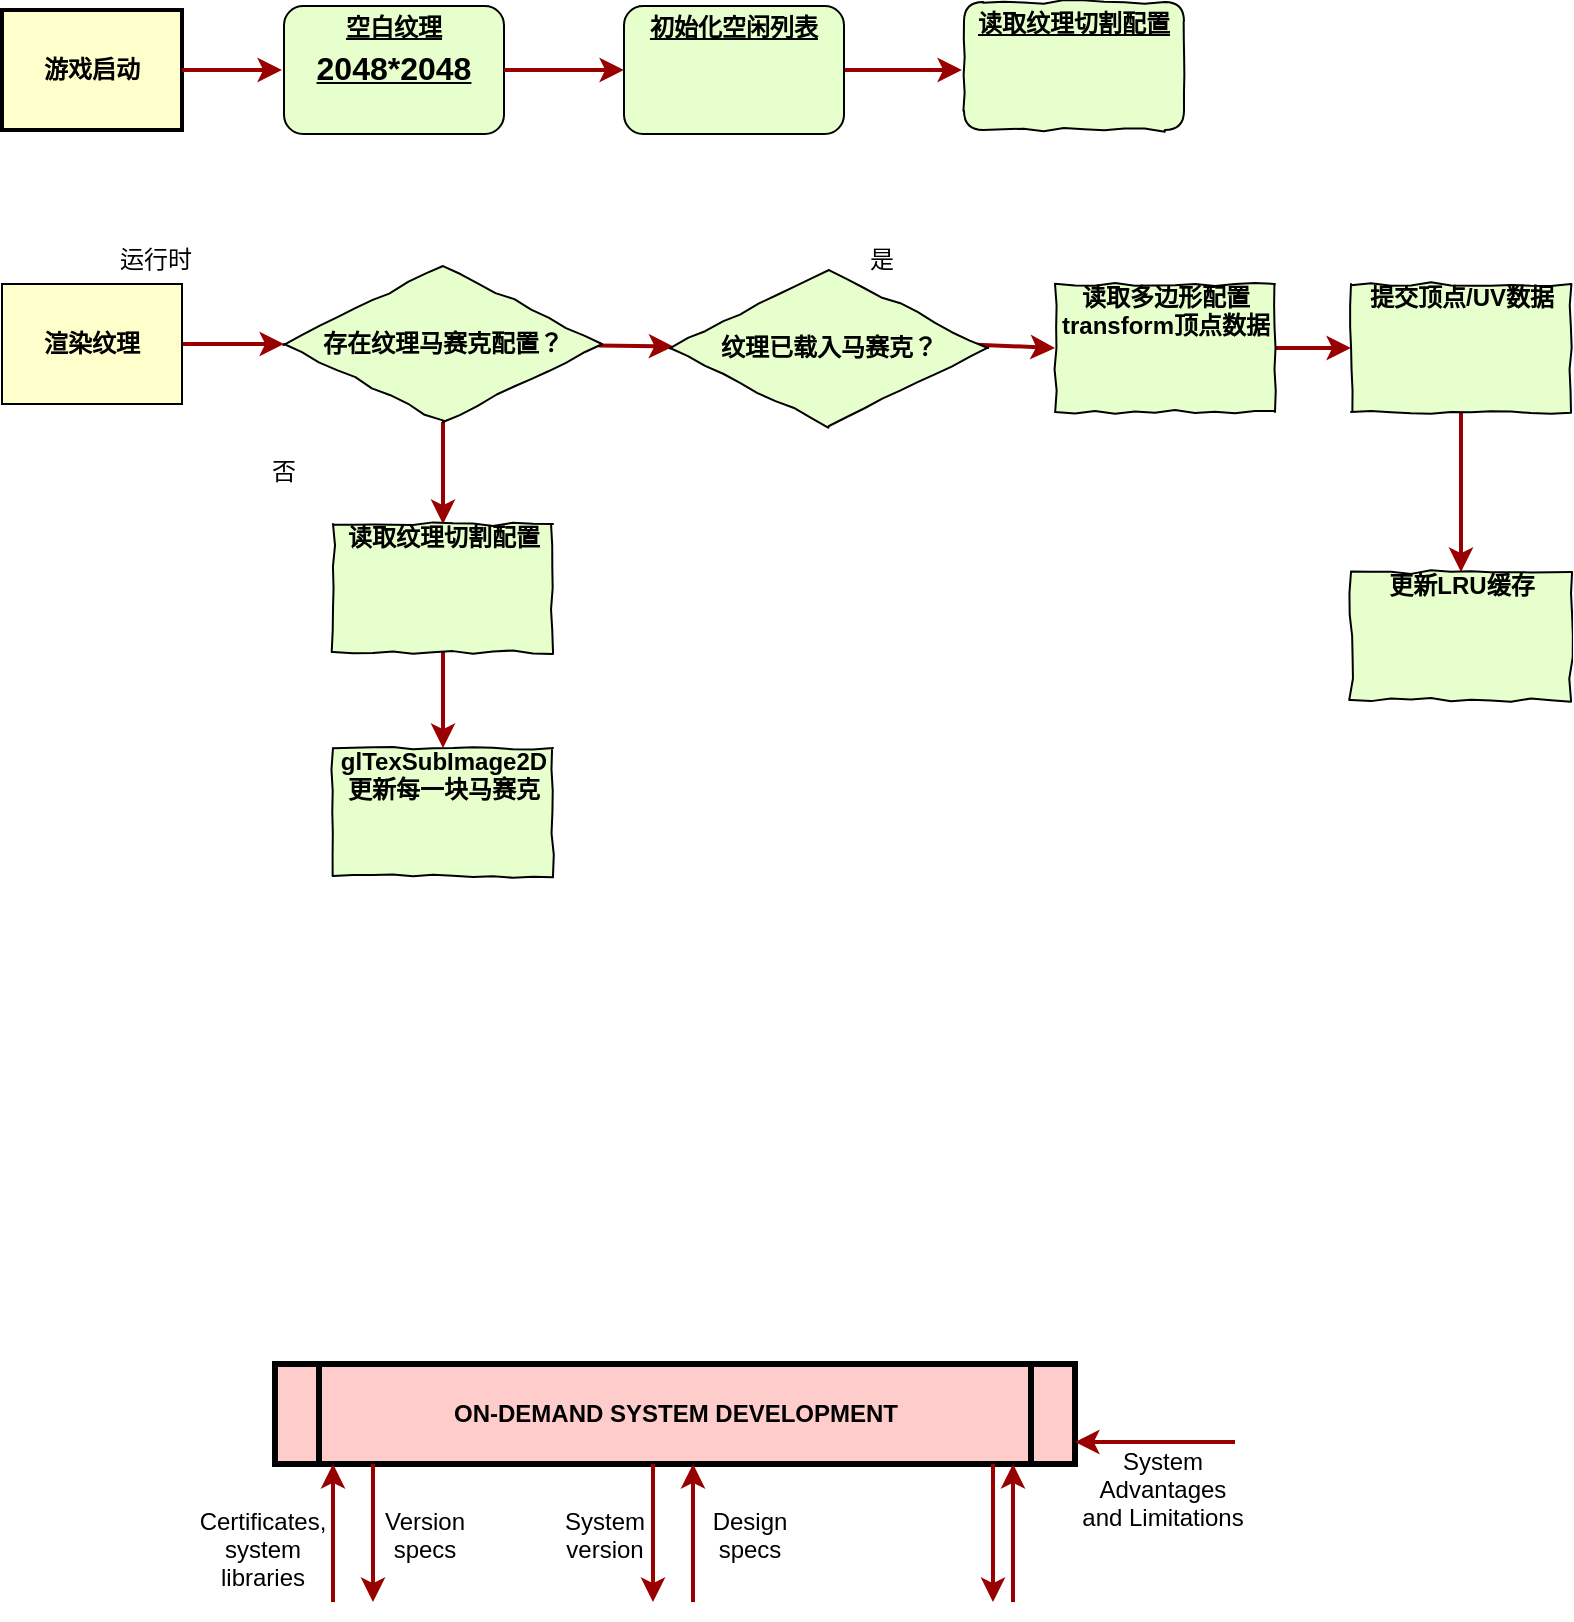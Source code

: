 <mxfile pages="1" version="11.2.4" type="github"><diagram name="Page-1" id="c7558073-3199-34d8-9f00-42111426c3f3"><mxGraphModel dx="891" dy="576" grid="1" gridSize="10" guides="1" tooltips="1" connect="1" arrows="1" fold="1" page="1" pageScale="1" pageWidth="826" pageHeight="1169" background="#ffffff" math="0" shadow="0"><root><mxCell id="0"/><mxCell id="1" parent="0"/><mxCell id="2" value="&lt;p style=&quot;margin: 0px ; margin-top: 4px ; text-align: center ; text-decoration: underline&quot;&gt;空白纹理&lt;/p&gt;&lt;p style=&quot;margin: 0px ; margin-top: 4px ; text-align: center ; text-decoration: underline&quot;&gt;&lt;font style=&quot;font-size: 16px&quot;&gt;2048*2048&lt;/font&gt;&lt;/p&gt;" style="verticalAlign=middle;align=center;overflow=fill;fontSize=12;fontFamily=Helvetica;html=1;rounded=1;fontStyle=1;strokeWidth=1;fillColor=#E6FFCC" parent="1" vertex="1"><mxGeometry x="181" y="101" width="110" height="64" as="geometry"/></mxCell><mxCell id="4" value="游戏启动" style="whiteSpace=wrap;align=center;verticalAlign=middle;fontStyle=1;strokeWidth=2;fillColor=#FFFFCC" parent="1" vertex="1"><mxGeometry x="40" y="103" width="90" height="60" as="geometry"/></mxCell><mxCell id="5" value="ON-DEMAND SYSTEM DEVELOPMENT" style="shape=process;whiteSpace=wrap;align=center;verticalAlign=middle;size=0.055;fontStyle=1;strokeWidth=3;fillColor=#FFCCCC" parent="1" vertex="1"><mxGeometry x="176.5" y="780" width="400" height="50" as="geometry"/></mxCell><mxCell id="37" value="" style="edgeStyle=none;noEdgeStyle=1;strokeColor=#990000;strokeWidth=2" parent="1" source="4" edge="1"><mxGeometry width="100" height="100" relative="1" as="geometry"><mxPoint x="280" y="42" as="sourcePoint"/><mxPoint x="180" y="133" as="targetPoint"/></mxGeometry></mxCell><mxCell id="73" value="" style="edgeStyle=elbowEdgeStyle;elbow=vertical;strokeColor=#990000;strokeWidth=2" parent="1" target="5" edge="1"><mxGeometry width="100" height="100" relative="1" as="geometry"><mxPoint x="656.5" y="819" as="sourcePoint"/><mxPoint x="535.5" y="789" as="targetPoint"/><Array as="points"><mxPoint x="625.5" y="819"/></Array></mxGeometry></mxCell><mxCell id="75" value="System &#10;Advantages &#10;and Limitations" style="text;spacingTop=-5;align=center" parent="1" vertex="1"><mxGeometry x="605.5" y="820.0" width="30" height="20" as="geometry"/></mxCell><mxCell id="76" value="" style="edgeStyle=elbowEdgeStyle;elbow=horizontal;strokeColor=#990000;strokeWidth=2" parent="1" target="5" edge="1"><mxGeometry width="100" height="100" relative="1" as="geometry"><mxPoint x="545.5" y="899" as="sourcePoint"/><mxPoint x="495.5" y="869" as="targetPoint"/><Array as="points"><mxPoint x="545.5" y="859"/></Array></mxGeometry></mxCell><mxCell id="77" value="" style="edgeStyle=elbowEdgeStyle;elbow=horizontal;strokeColor=#990000;strokeWidth=2" parent="1" source="5" edge="1"><mxGeometry width="100" height="100" relative="1" as="geometry"><mxPoint x="375.5" y="979" as="sourcePoint"/><mxPoint x="535.5" y="899" as="targetPoint"/><Array as="points"><mxPoint x="535.5" y="869"/></Array></mxGeometry></mxCell><mxCell id="88" value="" style="edgeStyle=elbowEdgeStyle;elbow=horizontal;strokeColor=#990000;strokeWidth=2" parent="1" source="5" edge="1"><mxGeometry width="100" height="100" relative="1" as="geometry"><mxPoint x="25.5" y="889" as="sourcePoint"/><mxPoint x="365.5" y="899" as="targetPoint"/><Array as="points"><mxPoint x="365.5" y="859"/></Array></mxGeometry></mxCell><mxCell id="89" value="" style="edgeStyle=elbowEdgeStyle;elbow=horizontal;strokeColor=#990000;strokeWidth=2" parent="1" target="5" edge="1"><mxGeometry width="100" height="100" relative="1" as="geometry"><mxPoint x="385.5" y="899" as="sourcePoint"/><mxPoint x="135.5" y="799" as="targetPoint"/><Array as="points"><mxPoint x="385.5" y="859"/></Array></mxGeometry></mxCell><mxCell id="90" value="Version&#10;specs" style="text;spacingTop=-5;align=center" parent="1" vertex="1"><mxGeometry x="236.5" y="850" width="30" height="20" as="geometry"/></mxCell><mxCell id="91" value="Certificates,&#10;system&#10;libraries" style="text;spacingTop=-5;align=center" parent="1" vertex="1"><mxGeometry x="155.5" y="850.0" width="30" height="20" as="geometry"/></mxCell><mxCell id="92" value="" style="edgeStyle=elbowEdgeStyle;elbow=horizontal;strokeColor=#990000;strokeWidth=2" parent="1" source="5" edge="1"><mxGeometry width="100" height="100" relative="1" as="geometry"><mxPoint x="5.5" y="889" as="sourcePoint"/><mxPoint x="225.5" y="899" as="targetPoint"/><Array as="points"><mxPoint x="225.5" y="859"/></Array></mxGeometry></mxCell><mxCell id="93" value="" style="edgeStyle=elbowEdgeStyle;elbow=horizontal;strokeColor=#990000;strokeWidth=2" parent="1" target="5" edge="1"><mxGeometry width="100" height="100" relative="1" as="geometry"><mxPoint x="205.5" y="899" as="sourcePoint"/><mxPoint x="115.5" y="799" as="targetPoint"/><Array as="points"><mxPoint x="205.5" y="859"/></Array></mxGeometry></mxCell><mxCell id="95" value="Design&#10;specs" style="text;spacingTop=-5;align=center" parent="1" vertex="1"><mxGeometry x="399.0" y="850.0" width="30" height="20" as="geometry"/></mxCell><mxCell id="96" value="System&#10;version" style="text;spacingTop=-5;align=center" parent="1" vertex="1"><mxGeometry x="326.5" y="850" width="30" height="20" as="geometry"/></mxCell><mxCell id="Ya-IRal7ZvJ_JEofP9fp-98" value="" style="edgeStyle=none;noEdgeStyle=1;strokeColor=#990000;strokeWidth=2;exitX=1;exitY=0.5;exitDx=0;exitDy=0;" parent="1" source="2" edge="1" target="b0LK3URDOiDDCZ83941C-96"><mxGeometry width="100" height="100" relative="1" as="geometry"><mxPoint x="350" y="112" as="sourcePoint"/><mxPoint x="350" y="133" as="targetPoint"/></mxGeometry></mxCell><mxCell id="b0LK3URDOiDDCZ83941C-102" style="edgeStyle=none;orthogonalLoop=1;jettySize=auto;html=1;exitX=1;exitY=0.5;exitDx=0;exitDy=0;strokeColor=#990000;strokeWidth=2;" edge="1" parent="1" source="b0LK3URDOiDDCZ83941C-96"><mxGeometry relative="1" as="geometry"><mxPoint x="520" y="133" as="targetPoint"/></mxGeometry></mxCell><mxCell id="b0LK3URDOiDDCZ83941C-96" value="&lt;p style=&quot;margin: 0px ; margin-top: 4px ; text-align: center ; text-decoration: underline&quot;&gt;初始化空闲列表&lt;/p&gt;" style="verticalAlign=middle;align=center;overflow=fill;fontSize=12;fontFamily=Helvetica;html=1;rounded=1;fontStyle=1;strokeWidth=1;fillColor=#E6FFCC;strokeColor=#000000;" vertex="1" parent="1"><mxGeometry x="351" y="101" width="110" height="64" as="geometry"/></mxCell><mxCell id="b0LK3URDOiDDCZ83941C-103" value="&lt;p style=&quot;margin: 0px ; margin-top: 4px ; text-align: center ; text-decoration: underline&quot;&gt;读取纹理切割配置&lt;/p&gt;" style="verticalAlign=middle;align=center;overflow=fill;fontSize=12;fontFamily=Helvetica;html=1;rounded=1;fontStyle=1;strokeWidth=1;fillColor=#E6FFCC;comic=1;" vertex="1" parent="1"><mxGeometry x="521" y="99" width="110" height="64" as="geometry"/></mxCell><mxCell id="b0LK3URDOiDDCZ83941C-104" style="edgeStyle=none;orthogonalLoop=1;jettySize=auto;html=1;entryX=0;entryY=0.5;entryDx=0;entryDy=0;strokeColor=#990000;strokeWidth=2;" edge="1" parent="1" source="b0LK3URDOiDDCZ83941C-103" target="b0LK3URDOiDDCZ83941C-103"><mxGeometry relative="1" as="geometry"/></mxCell><mxCell id="b0LK3URDOiDDCZ83941C-109" style="edgeStyle=none;orthogonalLoop=1;jettySize=auto;html=1;exitX=0.5;exitY=0;exitDx=0;exitDy=0;strokeColor=#990000;strokeWidth=2;entryX=0;entryY=0.5;entryDx=0;entryDy=0;" edge="1" parent="1" target="b0LK3URDOiDDCZ83941C-121"><mxGeometry relative="1" as="geometry"><mxPoint x="501.5" y="268" as="targetPoint"/><mxPoint x="471.5" y="268" as="sourcePoint"/></mxGeometry></mxCell><mxCell id="b0LK3URDOiDDCZ83941C-117" value="" style="edgeStyle=none;orthogonalLoop=1;jettySize=auto;html=1;strokeColor=#990000;strokeWidth=2;entryX=0.5;entryY=0;entryDx=0;entryDy=0;" edge="1" parent="1" source="b0LK3URDOiDDCZ83941C-105" target="b0LK3URDOiDDCZ83941C-128"><mxGeometry relative="1" as="geometry"><mxPoint x="261" y="360" as="targetPoint"/></mxGeometry></mxCell><mxCell id="b0LK3URDOiDDCZ83941C-131" value="" style="edgeStyle=none;orthogonalLoop=1;jettySize=auto;html=1;strokeColor=#990000;strokeWidth=2;" edge="1" parent="1" source="b0LK3URDOiDDCZ83941C-105" target="b0LK3URDOiDDCZ83941C-130"><mxGeometry relative="1" as="geometry"/></mxCell><mxCell id="b0LK3URDOiDDCZ83941C-105" value="存在纹理马赛克配置？" style="rhombus;whiteSpace=wrap;html=1;rotation=0;direction=south;fillColor=#E6FFCC;shadow=0;comic=1;fontStyle=1" vertex="1" parent="1"><mxGeometry x="181" y="231" width="159" height="78" as="geometry"/></mxCell><mxCell id="b0LK3URDOiDDCZ83941C-130" value="纹理已载入马赛克？" style="rhombus;whiteSpace=wrap;html=1;rotation=0;direction=south;fillColor=#E6FFCC;shadow=0;comic=1;fontStyle=1" vertex="1" parent="1"><mxGeometry x="374" y="233" width="159" height="78" as="geometry"/></mxCell><mxCell id="b0LK3URDOiDDCZ83941C-107" style="edgeStyle=none;orthogonalLoop=1;jettySize=auto;html=1;exitX=1;exitY=0.5;exitDx=0;exitDy=0;strokeColor=#990000;strokeWidth=2;entryX=0.5;entryY=1;entryDx=0;entryDy=0;" edge="1" parent="1" source="b0LK3URDOiDDCZ83941C-106" target="b0LK3URDOiDDCZ83941C-105"><mxGeometry relative="1" as="geometry"><mxPoint x="180" y="270" as="targetPoint"/></mxGeometry></mxCell><mxCell id="b0LK3URDOiDDCZ83941C-106" value="渲染纹理" style="whiteSpace=wrap;align=center;verticalAlign=middle;fontStyle=1;strokeWidth=1;fillColor=#FFFFCC" vertex="1" parent="1"><mxGeometry x="40" y="240" width="90" height="60" as="geometry"/></mxCell><mxCell id="b0LK3URDOiDDCZ83941C-108" value="运行时" style="text;html=1;" vertex="1" parent="1"><mxGeometry x="97" y="214" width="60" height="30" as="geometry"/></mxCell><mxCell id="b0LK3URDOiDDCZ83941C-110" value="是" style="text;html=1;" vertex="1" parent="1"><mxGeometry x="471.5" y="214" width="60" height="30" as="geometry"/></mxCell><mxCell id="b0LK3URDOiDDCZ83941C-118" value="否" style="text;html=1;" vertex="1" parent="1"><mxGeometry x="173" y="320" width="60" height="30" as="geometry"/></mxCell><mxCell id="b0LK3URDOiDDCZ83941C-127" value="" style="edgeStyle=none;orthogonalLoop=1;jettySize=auto;html=1;strokeColor=#990000;strokeWidth=2;" edge="1" parent="1" source="b0LK3URDOiDDCZ83941C-121" target="b0LK3URDOiDDCZ83941C-126"><mxGeometry relative="1" as="geometry"/></mxCell><mxCell id="b0LK3URDOiDDCZ83941C-121" value="读取多边形配置&lt;br&gt;transform顶点数据" style="verticalAlign=center;align=center;overflow=fill;fontSize=12;fontFamily=Helvetica;html=1;rounded=0;fontStyle=1;strokeWidth=1;fillColor=#E6FFCC;comic=1;" vertex="1" parent="1"><mxGeometry x="566.5" y="240" width="110" height="64" as="geometry"/></mxCell><mxCell id="b0LK3URDOiDDCZ83941C-135" value="" style="edgeStyle=none;orthogonalLoop=1;jettySize=auto;html=1;strokeColor=#990000;strokeWidth=2;" edge="1" parent="1" source="b0LK3URDOiDDCZ83941C-126" target="b0LK3URDOiDDCZ83941C-134"><mxGeometry relative="1" as="geometry"/></mxCell><mxCell id="b0LK3URDOiDDCZ83941C-126" value="提交顶点/UV数据" style="verticalAlign=center;align=center;overflow=fill;fontSize=12;fontFamily=Helvetica;html=1;rounded=0;fontStyle=1;strokeWidth=1;fillColor=#E6FFCC;comic=1;" vertex="1" parent="1"><mxGeometry x="714.5" y="240" width="110" height="64" as="geometry"/></mxCell><mxCell id="b0LK3URDOiDDCZ83941C-134" value="更新LRU缓存" style="verticalAlign=center;align=center;overflow=fill;fontSize=12;fontFamily=Helvetica;html=1;rounded=0;fontStyle=1;strokeWidth=1;fillColor=#E6FFCC;comic=1;" vertex="1" parent="1"><mxGeometry x="714.5" y="384" width="110" height="64" as="geometry"/></mxCell><mxCell id="b0LK3URDOiDDCZ83941C-132" style="edgeStyle=none;orthogonalLoop=1;jettySize=auto;html=1;exitX=0.5;exitY=1;exitDx=0;exitDy=0;strokeColor=#990000;strokeWidth=2;entryX=0.5;entryY=0;entryDx=0;entryDy=0;" edge="1" parent="1" source="b0LK3URDOiDDCZ83941C-128" target="b0LK3URDOiDDCZ83941C-133"><mxGeometry relative="1" as="geometry"><mxPoint x="261" y="470" as="targetPoint"/></mxGeometry></mxCell><mxCell id="b0LK3URDOiDDCZ83941C-128" value="读取纹理切割配置" style="verticalAlign=center;align=center;overflow=fill;fontSize=12;fontFamily=Helvetica;html=1;rounded=0;fontStyle=1;strokeWidth=1;fillColor=#E6FFCC;comic=1;" vertex="1" parent="1"><mxGeometry x="205.5" y="360" width="110" height="64" as="geometry"/></mxCell><mxCell id="b0LK3URDOiDDCZ83941C-133" value="glTexSubImage2D&lt;br&gt;更新每一块马赛克" style="verticalAlign=center;align=center;overflow=fill;fontSize=12;fontFamily=Helvetica;html=1;rounded=0;fontStyle=1;strokeWidth=1;fillColor=#E6FFCC;comic=1;" vertex="1" parent="1"><mxGeometry x="205.5" y="472" width="110" height="64" as="geometry"/></mxCell></root></mxGraphModel></diagram></mxfile>